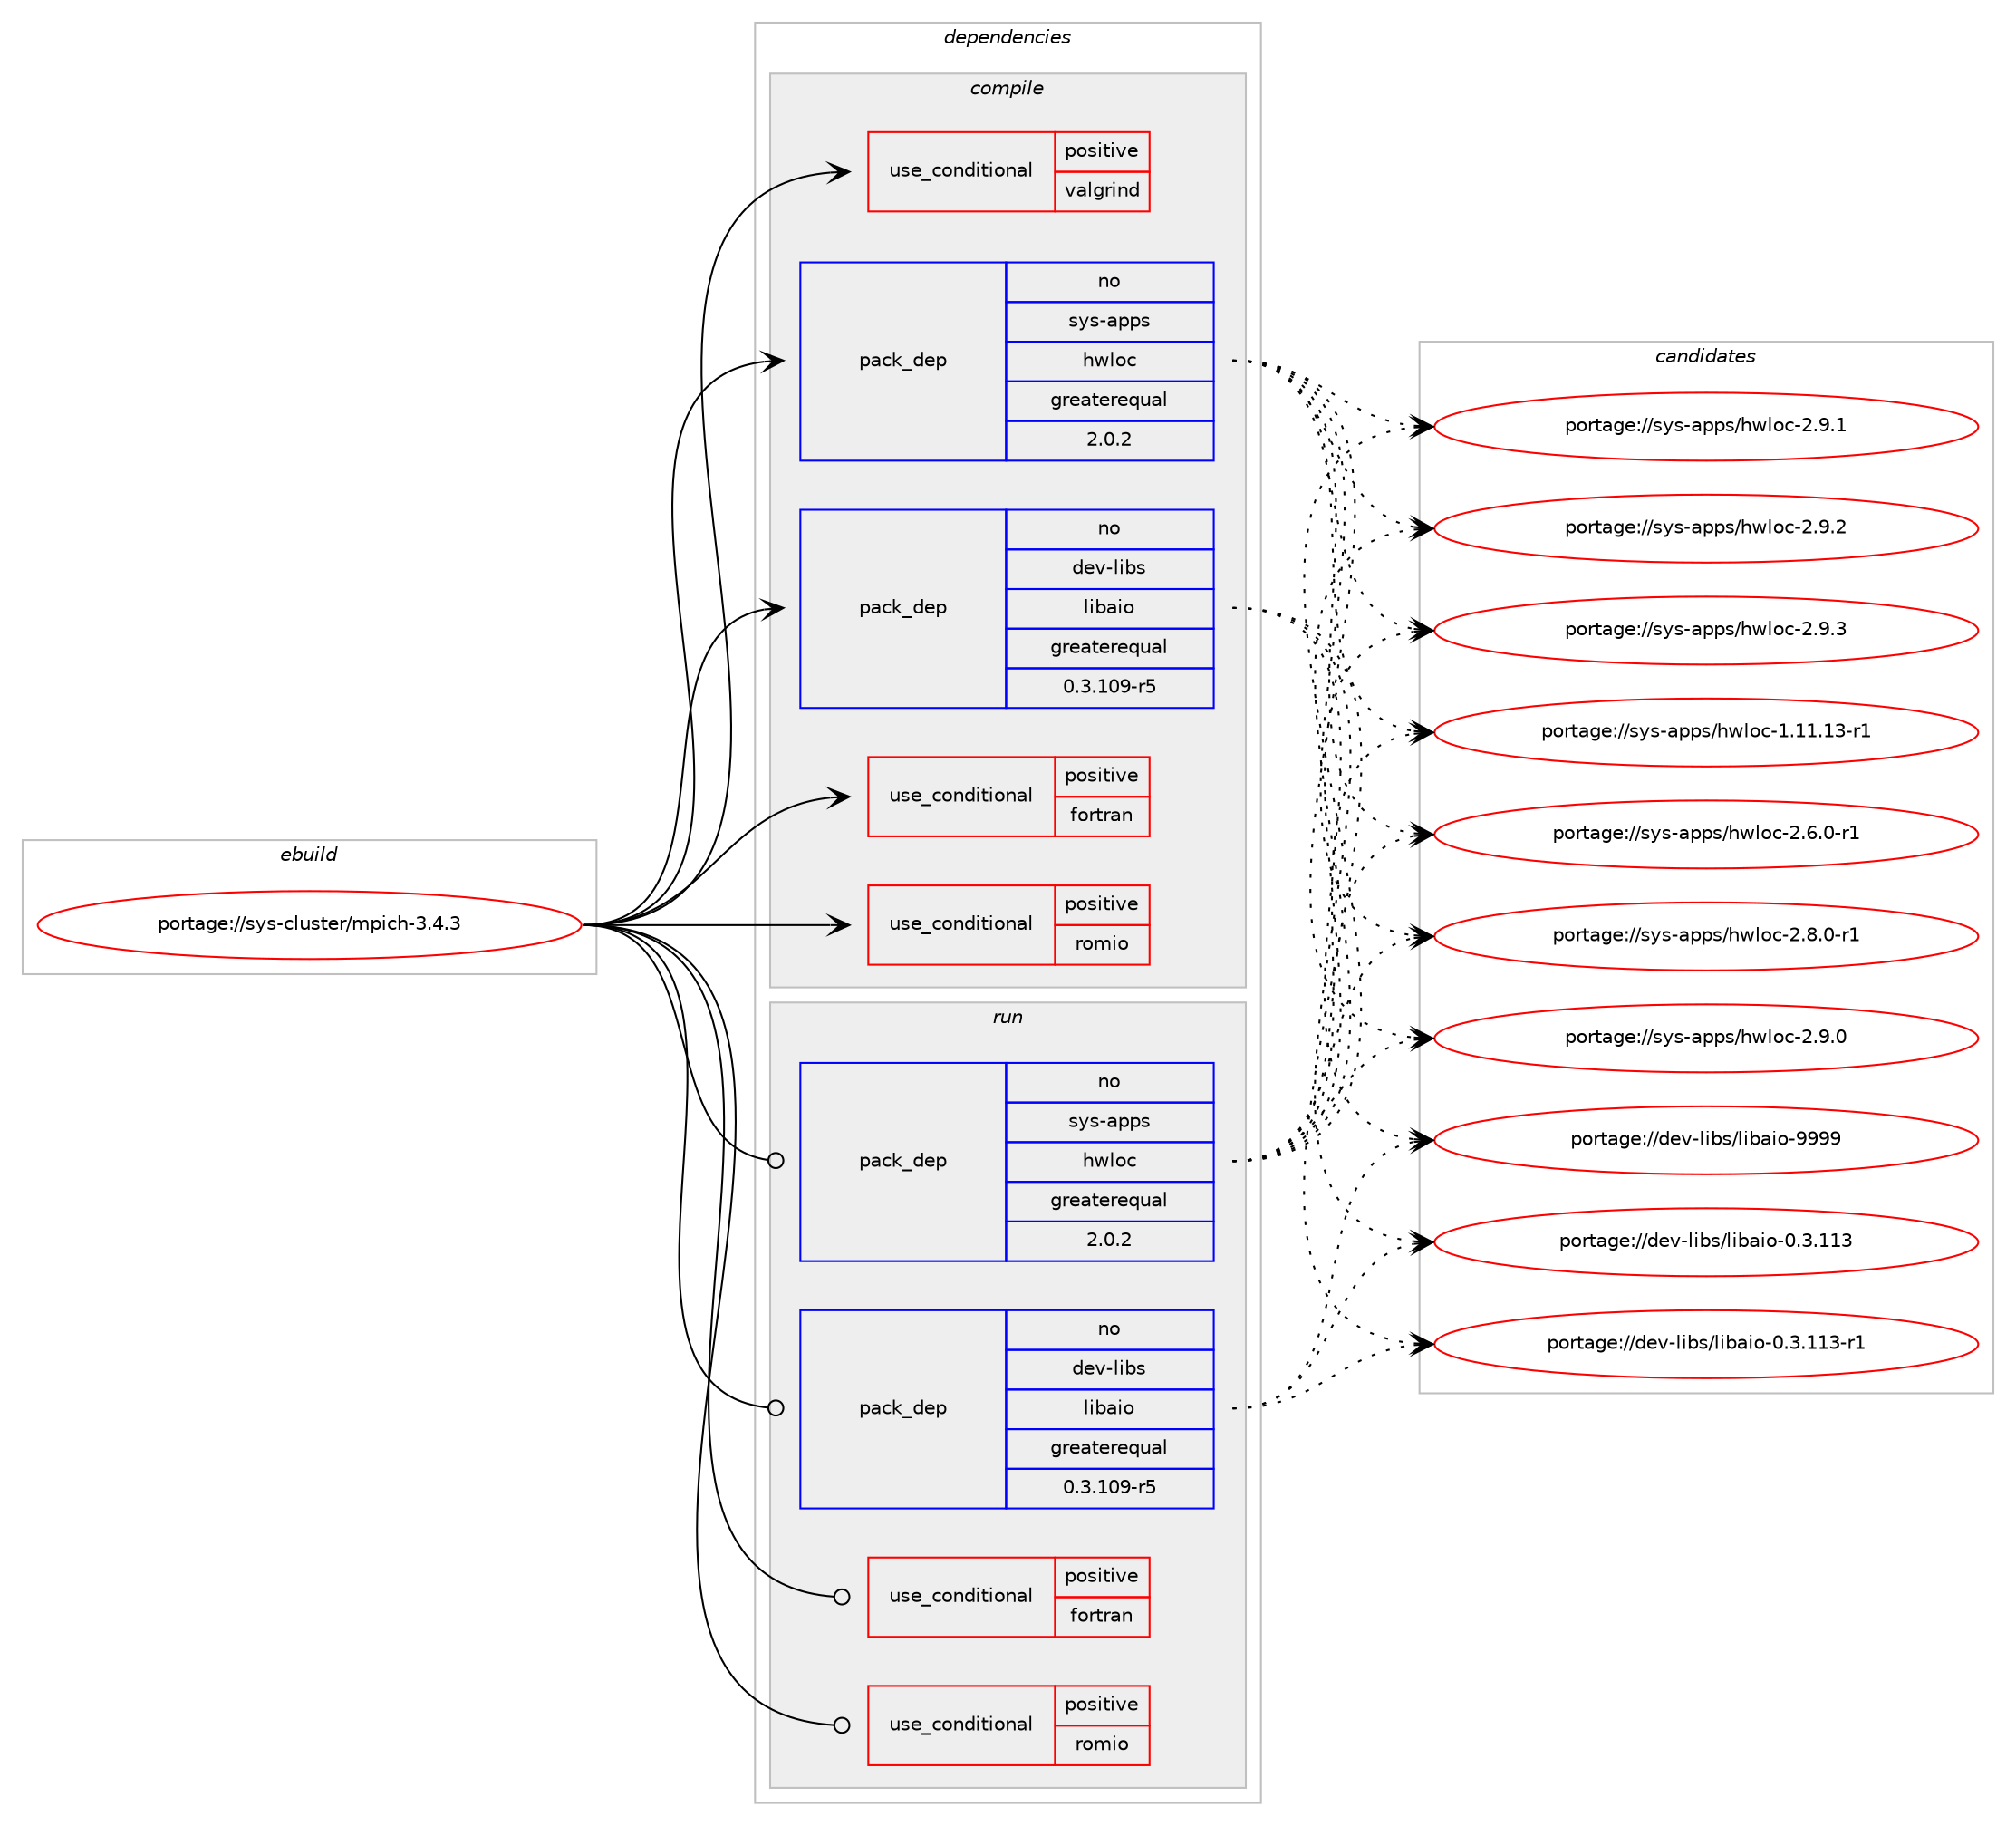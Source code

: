 digraph prolog {

# *************
# Graph options
# *************

newrank=true;
concentrate=true;
compound=true;
graph [rankdir=LR,fontname=Helvetica,fontsize=10,ranksep=1.5];#, ranksep=2.5, nodesep=0.2];
edge  [arrowhead=vee];
node  [fontname=Helvetica,fontsize=10];

# **********
# The ebuild
# **********

subgraph cluster_leftcol {
color=gray;
rank=same;
label=<<i>ebuild</i>>;
id [label="portage://sys-cluster/mpich-3.4.3", color=red, width=4, href="../sys-cluster/mpich-3.4.3.svg"];
}

# ****************
# The dependencies
# ****************

subgraph cluster_midcol {
color=gray;
label=<<i>dependencies</i>>;
subgraph cluster_compile {
fillcolor="#eeeeee";
style=filled;
label=<<i>compile</i>>;
subgraph cond12549 {
dependency18004 [label=<<TABLE BORDER="0" CELLBORDER="1" CELLSPACING="0" CELLPADDING="4"><TR><TD ROWSPAN="3" CELLPADDING="10">use_conditional</TD></TR><TR><TD>positive</TD></TR><TR><TD>fortran</TD></TR></TABLE>>, shape=none, color=red];
# *** BEGIN UNKNOWN DEPENDENCY TYPE (TODO) ***
# dependency18004 -> package_dependency(portage://sys-cluster/mpich-3.4.3,install,no,virtual,fortran,none,[,,],[],[])
# *** END UNKNOWN DEPENDENCY TYPE (TODO) ***

}
id:e -> dependency18004:w [weight=20,style="solid",arrowhead="vee"];
subgraph cond12550 {
dependency18005 [label=<<TABLE BORDER="0" CELLBORDER="1" CELLSPACING="0" CELLPADDING="4"><TR><TD ROWSPAN="3" CELLPADDING="10">use_conditional</TD></TR><TR><TD>positive</TD></TR><TR><TD>romio</TD></TR></TABLE>>, shape=none, color=red];
# *** BEGIN UNKNOWN DEPENDENCY TYPE (TODO) ***
# dependency18005 -> package_dependency(portage://sys-cluster/mpich-3.4.3,install,no,net-fs,nfs-utils,none,[,,],[],[])
# *** END UNKNOWN DEPENDENCY TYPE (TODO) ***

}
id:e -> dependency18005:w [weight=20,style="solid",arrowhead="vee"];
subgraph cond12551 {
dependency18006 [label=<<TABLE BORDER="0" CELLBORDER="1" CELLSPACING="0" CELLPADDING="4"><TR><TD ROWSPAN="3" CELLPADDING="10">use_conditional</TD></TR><TR><TD>positive</TD></TR><TR><TD>valgrind</TD></TR></TABLE>>, shape=none, color=red];
# *** BEGIN UNKNOWN DEPENDENCY TYPE (TODO) ***
# dependency18006 -> package_dependency(portage://sys-cluster/mpich-3.4.3,install,no,dev-debug,valgrind,none,[,,],[],[])
# *** END UNKNOWN DEPENDENCY TYPE (TODO) ***

}
id:e -> dependency18006:w [weight=20,style="solid",arrowhead="vee"];
# *** BEGIN UNKNOWN DEPENDENCY TYPE (TODO) ***
# id -> package_dependency(portage://sys-cluster/mpich-3.4.3,install,no,dev-build,libtool,none,[,,],[],[])
# *** END UNKNOWN DEPENDENCY TYPE (TODO) ***

# *** BEGIN UNKNOWN DEPENDENCY TYPE (TODO) ***
# id -> package_dependency(portage://sys-cluster/mpich-3.4.3,install,no,dev-lang,perl,none,[,,],[],[])
# *** END UNKNOWN DEPENDENCY TYPE (TODO) ***

subgraph pack5295 {
dependency18007 [label=<<TABLE BORDER="0" CELLBORDER="1" CELLSPACING="0" CELLPADDING="4" WIDTH="220"><TR><TD ROWSPAN="6" CELLPADDING="30">pack_dep</TD></TR><TR><TD WIDTH="110">no</TD></TR><TR><TD>dev-libs</TD></TR><TR><TD>libaio</TD></TR><TR><TD>greaterequal</TD></TR><TR><TD>0.3.109-r5</TD></TR></TABLE>>, shape=none, color=blue];
}
id:e -> dependency18007:w [weight=20,style="solid",arrowhead="vee"];
subgraph pack5296 {
dependency18008 [label=<<TABLE BORDER="0" CELLBORDER="1" CELLSPACING="0" CELLPADDING="4" WIDTH="220"><TR><TD ROWSPAN="6" CELLPADDING="30">pack_dep</TD></TR><TR><TD WIDTH="110">no</TD></TR><TR><TD>sys-apps</TD></TR><TR><TD>hwloc</TD></TR><TR><TD>greaterequal</TD></TR><TR><TD>2.0.2</TD></TR></TABLE>>, shape=none, color=blue];
}
id:e -> dependency18008:w [weight=20,style="solid",arrowhead="vee"];
# *** BEGIN UNKNOWN DEPENDENCY TYPE (TODO) ***
# id -> package_dependency(portage://sys-cluster/mpich-3.4.3,install,no,sys-libs,libunwind,none,[,,],any_same_slot,[use(optenable(abi_x86_32),negative),use(optenable(abi_x86_64),negative),use(optenable(abi_x86_x32),negative),use(optenable(abi_mips_n32),negative),use(optenable(abi_mips_n64),negative),use(optenable(abi_mips_o32),negative),use(optenable(abi_s390_32),negative),use(optenable(abi_s390_64),negative)])
# *** END UNKNOWN DEPENDENCY TYPE (TODO) ***

}
subgraph cluster_compileandrun {
fillcolor="#eeeeee";
style=filled;
label=<<i>compile and run</i>>;
}
subgraph cluster_run {
fillcolor="#eeeeee";
style=filled;
label=<<i>run</i>>;
subgraph cond12552 {
dependency18009 [label=<<TABLE BORDER="0" CELLBORDER="1" CELLSPACING="0" CELLPADDING="4"><TR><TD ROWSPAN="3" CELLPADDING="10">use_conditional</TD></TR><TR><TD>positive</TD></TR><TR><TD>fortran</TD></TR></TABLE>>, shape=none, color=red];
# *** BEGIN UNKNOWN DEPENDENCY TYPE (TODO) ***
# dependency18009 -> package_dependency(portage://sys-cluster/mpich-3.4.3,run,no,virtual,fortran,none,[,,],[],[])
# *** END UNKNOWN DEPENDENCY TYPE (TODO) ***

}
id:e -> dependency18009:w [weight=20,style="solid",arrowhead="odot"];
subgraph cond12553 {
dependency18010 [label=<<TABLE BORDER="0" CELLBORDER="1" CELLSPACING="0" CELLPADDING="4"><TR><TD ROWSPAN="3" CELLPADDING="10">use_conditional</TD></TR><TR><TD>positive</TD></TR><TR><TD>romio</TD></TR></TABLE>>, shape=none, color=red];
# *** BEGIN UNKNOWN DEPENDENCY TYPE (TODO) ***
# dependency18010 -> package_dependency(portage://sys-cluster/mpich-3.4.3,run,no,net-fs,nfs-utils,none,[,,],[],[])
# *** END UNKNOWN DEPENDENCY TYPE (TODO) ***

}
id:e -> dependency18010:w [weight=20,style="solid",arrowhead="odot"];
subgraph pack5297 {
dependency18011 [label=<<TABLE BORDER="0" CELLBORDER="1" CELLSPACING="0" CELLPADDING="4" WIDTH="220"><TR><TD ROWSPAN="6" CELLPADDING="30">pack_dep</TD></TR><TR><TD WIDTH="110">no</TD></TR><TR><TD>dev-libs</TD></TR><TR><TD>libaio</TD></TR><TR><TD>greaterequal</TD></TR><TR><TD>0.3.109-r5</TD></TR></TABLE>>, shape=none, color=blue];
}
id:e -> dependency18011:w [weight=20,style="solid",arrowhead="odot"];
subgraph pack5298 {
dependency18012 [label=<<TABLE BORDER="0" CELLBORDER="1" CELLSPACING="0" CELLPADDING="4" WIDTH="220"><TR><TD ROWSPAN="6" CELLPADDING="30">pack_dep</TD></TR><TR><TD WIDTH="110">no</TD></TR><TR><TD>sys-apps</TD></TR><TR><TD>hwloc</TD></TR><TR><TD>greaterequal</TD></TR><TR><TD>2.0.2</TD></TR></TABLE>>, shape=none, color=blue];
}
id:e -> dependency18012:w [weight=20,style="solid",arrowhead="odot"];
# *** BEGIN UNKNOWN DEPENDENCY TYPE (TODO) ***
# id -> package_dependency(portage://sys-cluster/mpich-3.4.3,run,no,sys-libs,libunwind,none,[,,],any_same_slot,[use(optenable(abi_x86_32),negative),use(optenable(abi_x86_64),negative),use(optenable(abi_x86_x32),negative),use(optenable(abi_mips_n32),negative),use(optenable(abi_mips_n64),negative),use(optenable(abi_mips_o32),negative),use(optenable(abi_s390_32),negative),use(optenable(abi_s390_64),negative)])
# *** END UNKNOWN DEPENDENCY TYPE (TODO) ***

# *** BEGIN UNKNOWN DEPENDENCY TYPE (TODO) ***
# id -> package_dependency(portage://sys-cluster/mpich-3.4.3,run,weak,sys-cluster,mpich2,none,[,,],[],[])
# *** END UNKNOWN DEPENDENCY TYPE (TODO) ***

# *** BEGIN UNKNOWN DEPENDENCY TYPE (TODO) ***
# id -> package_dependency(portage://sys-cluster/mpich-3.4.3,run,weak,sys-cluster,nullmpi,none,[,,],[],[])
# *** END UNKNOWN DEPENDENCY TYPE (TODO) ***

# *** BEGIN UNKNOWN DEPENDENCY TYPE (TODO) ***
# id -> package_dependency(portage://sys-cluster/mpich-3.4.3,run,weak,sys-cluster,openmpi,none,[,,],[],[])
# *** END UNKNOWN DEPENDENCY TYPE (TODO) ***

}
}

# **************
# The candidates
# **************

subgraph cluster_choices {
rank=same;
color=gray;
label=<<i>candidates</i>>;

subgraph choice5295 {
color=black;
nodesep=1;
choice10010111845108105981154710810598971051114548465146494951 [label="portage://dev-libs/libaio-0.3.113", color=red, width=4,href="../dev-libs/libaio-0.3.113.svg"];
choice100101118451081059811547108105989710511145484651464949514511449 [label="portage://dev-libs/libaio-0.3.113-r1", color=red, width=4,href="../dev-libs/libaio-0.3.113-r1.svg"];
choice10010111845108105981154710810598971051114557575757 [label="portage://dev-libs/libaio-9999", color=red, width=4,href="../dev-libs/libaio-9999.svg"];
dependency18007:e -> choice10010111845108105981154710810598971051114548465146494951:w [style=dotted,weight="100"];
dependency18007:e -> choice100101118451081059811547108105989710511145484651464949514511449:w [style=dotted,weight="100"];
dependency18007:e -> choice10010111845108105981154710810598971051114557575757:w [style=dotted,weight="100"];
}
subgraph choice5296 {
color=black;
nodesep=1;
choice1151211154597112112115471041191081119945494649494649514511449 [label="portage://sys-apps/hwloc-1.11.13-r1", color=red, width=4,href="../sys-apps/hwloc-1.11.13-r1.svg"];
choice115121115459711211211547104119108111994550465446484511449 [label="portage://sys-apps/hwloc-2.6.0-r1", color=red, width=4,href="../sys-apps/hwloc-2.6.0-r1.svg"];
choice115121115459711211211547104119108111994550465646484511449 [label="portage://sys-apps/hwloc-2.8.0-r1", color=red, width=4,href="../sys-apps/hwloc-2.8.0-r1.svg"];
choice11512111545971121121154710411910811199455046574648 [label="portage://sys-apps/hwloc-2.9.0", color=red, width=4,href="../sys-apps/hwloc-2.9.0.svg"];
choice11512111545971121121154710411910811199455046574649 [label="portage://sys-apps/hwloc-2.9.1", color=red, width=4,href="../sys-apps/hwloc-2.9.1.svg"];
choice11512111545971121121154710411910811199455046574650 [label="portage://sys-apps/hwloc-2.9.2", color=red, width=4,href="../sys-apps/hwloc-2.9.2.svg"];
choice11512111545971121121154710411910811199455046574651 [label="portage://sys-apps/hwloc-2.9.3", color=red, width=4,href="../sys-apps/hwloc-2.9.3.svg"];
dependency18008:e -> choice1151211154597112112115471041191081119945494649494649514511449:w [style=dotted,weight="100"];
dependency18008:e -> choice115121115459711211211547104119108111994550465446484511449:w [style=dotted,weight="100"];
dependency18008:e -> choice115121115459711211211547104119108111994550465646484511449:w [style=dotted,weight="100"];
dependency18008:e -> choice11512111545971121121154710411910811199455046574648:w [style=dotted,weight="100"];
dependency18008:e -> choice11512111545971121121154710411910811199455046574649:w [style=dotted,weight="100"];
dependency18008:e -> choice11512111545971121121154710411910811199455046574650:w [style=dotted,weight="100"];
dependency18008:e -> choice11512111545971121121154710411910811199455046574651:w [style=dotted,weight="100"];
}
subgraph choice5297 {
color=black;
nodesep=1;
choice10010111845108105981154710810598971051114548465146494951 [label="portage://dev-libs/libaio-0.3.113", color=red, width=4,href="../dev-libs/libaio-0.3.113.svg"];
choice100101118451081059811547108105989710511145484651464949514511449 [label="portage://dev-libs/libaio-0.3.113-r1", color=red, width=4,href="../dev-libs/libaio-0.3.113-r1.svg"];
choice10010111845108105981154710810598971051114557575757 [label="portage://dev-libs/libaio-9999", color=red, width=4,href="../dev-libs/libaio-9999.svg"];
dependency18011:e -> choice10010111845108105981154710810598971051114548465146494951:w [style=dotted,weight="100"];
dependency18011:e -> choice100101118451081059811547108105989710511145484651464949514511449:w [style=dotted,weight="100"];
dependency18011:e -> choice10010111845108105981154710810598971051114557575757:w [style=dotted,weight="100"];
}
subgraph choice5298 {
color=black;
nodesep=1;
choice1151211154597112112115471041191081119945494649494649514511449 [label="portage://sys-apps/hwloc-1.11.13-r1", color=red, width=4,href="../sys-apps/hwloc-1.11.13-r1.svg"];
choice115121115459711211211547104119108111994550465446484511449 [label="portage://sys-apps/hwloc-2.6.0-r1", color=red, width=4,href="../sys-apps/hwloc-2.6.0-r1.svg"];
choice115121115459711211211547104119108111994550465646484511449 [label="portage://sys-apps/hwloc-2.8.0-r1", color=red, width=4,href="../sys-apps/hwloc-2.8.0-r1.svg"];
choice11512111545971121121154710411910811199455046574648 [label="portage://sys-apps/hwloc-2.9.0", color=red, width=4,href="../sys-apps/hwloc-2.9.0.svg"];
choice11512111545971121121154710411910811199455046574649 [label="portage://sys-apps/hwloc-2.9.1", color=red, width=4,href="../sys-apps/hwloc-2.9.1.svg"];
choice11512111545971121121154710411910811199455046574650 [label="portage://sys-apps/hwloc-2.9.2", color=red, width=4,href="../sys-apps/hwloc-2.9.2.svg"];
choice11512111545971121121154710411910811199455046574651 [label="portage://sys-apps/hwloc-2.9.3", color=red, width=4,href="../sys-apps/hwloc-2.9.3.svg"];
dependency18012:e -> choice1151211154597112112115471041191081119945494649494649514511449:w [style=dotted,weight="100"];
dependency18012:e -> choice115121115459711211211547104119108111994550465446484511449:w [style=dotted,weight="100"];
dependency18012:e -> choice115121115459711211211547104119108111994550465646484511449:w [style=dotted,weight="100"];
dependency18012:e -> choice11512111545971121121154710411910811199455046574648:w [style=dotted,weight="100"];
dependency18012:e -> choice11512111545971121121154710411910811199455046574649:w [style=dotted,weight="100"];
dependency18012:e -> choice11512111545971121121154710411910811199455046574650:w [style=dotted,weight="100"];
dependency18012:e -> choice11512111545971121121154710411910811199455046574651:w [style=dotted,weight="100"];
}
}

}
